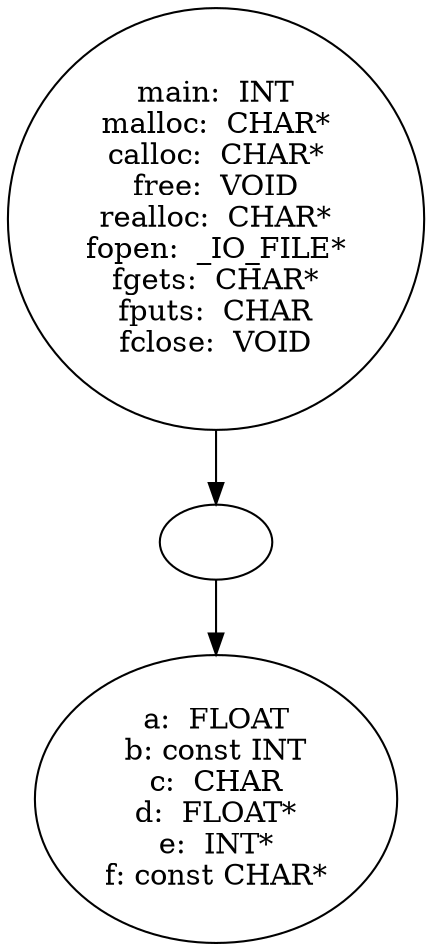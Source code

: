 digraph AST {
  "135951640008048" [label="main:  INT
malloc:  CHAR*
calloc:  CHAR*
free:  VOID
realloc:  CHAR*
fopen:  _IO_FILE*
fgets:  CHAR*
fputs:  CHAR
fclose:  VOID"];
  "135951640008048" -> "135951640003824";
  "135951640003824" [label=""];
  "135951640003824" -> "135951640012944";
  "135951640012944" [label="a:  FLOAT
b: const INT
c:  CHAR
d:  FLOAT*
e:  INT*
f: const CHAR*"];
}
